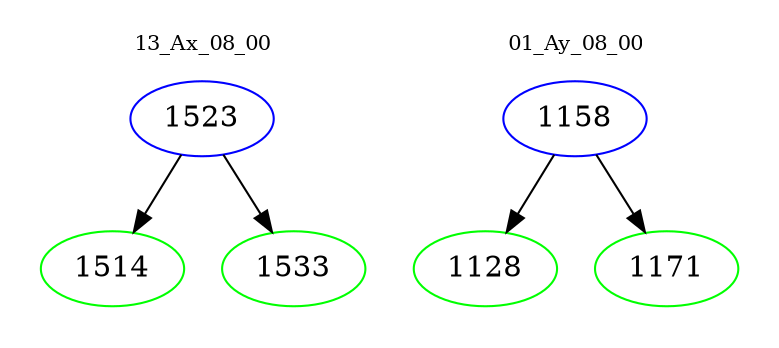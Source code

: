 digraph{
subgraph cluster_0 {
color = white
label = "13_Ax_08_00";
fontsize=10;
T0_1523 [label="1523", color="blue"]
T0_1523 -> T0_1514 [color="black"]
T0_1514 [label="1514", color="green"]
T0_1523 -> T0_1533 [color="black"]
T0_1533 [label="1533", color="green"]
}
subgraph cluster_1 {
color = white
label = "01_Ay_08_00";
fontsize=10;
T1_1158 [label="1158", color="blue"]
T1_1158 -> T1_1128 [color="black"]
T1_1128 [label="1128", color="green"]
T1_1158 -> T1_1171 [color="black"]
T1_1171 [label="1171", color="green"]
}
}
